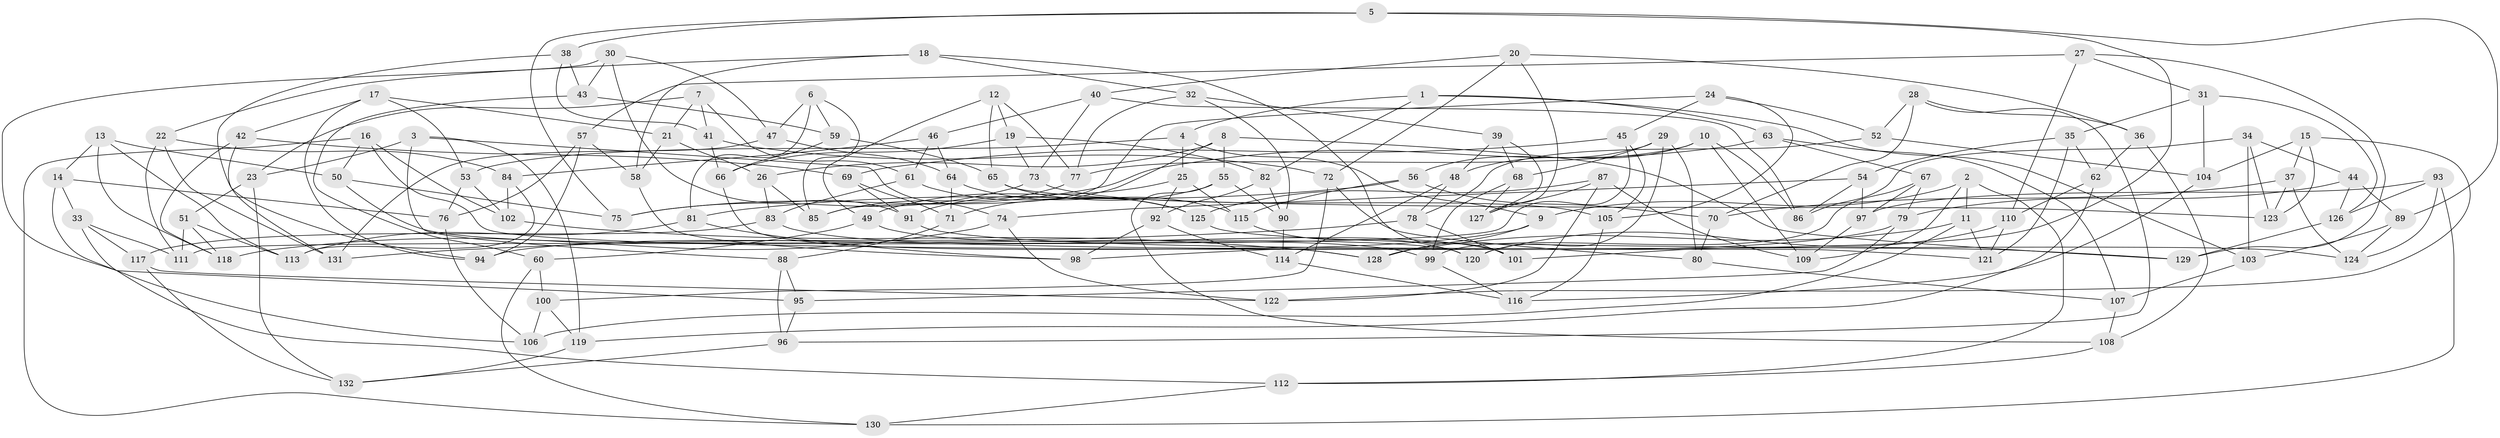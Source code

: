 // Generated by graph-tools (version 1.1) at 2025/50/03/09/25 03:50:55]
// undirected, 132 vertices, 264 edges
graph export_dot {
graph [start="1"]
  node [color=gray90,style=filled];
  1;
  2;
  3;
  4;
  5;
  6;
  7;
  8;
  9;
  10;
  11;
  12;
  13;
  14;
  15;
  16;
  17;
  18;
  19;
  20;
  21;
  22;
  23;
  24;
  25;
  26;
  27;
  28;
  29;
  30;
  31;
  32;
  33;
  34;
  35;
  36;
  37;
  38;
  39;
  40;
  41;
  42;
  43;
  44;
  45;
  46;
  47;
  48;
  49;
  50;
  51;
  52;
  53;
  54;
  55;
  56;
  57;
  58;
  59;
  60;
  61;
  62;
  63;
  64;
  65;
  66;
  67;
  68;
  69;
  70;
  71;
  72;
  73;
  74;
  75;
  76;
  77;
  78;
  79;
  80;
  81;
  82;
  83;
  84;
  85;
  86;
  87;
  88;
  89;
  90;
  91;
  92;
  93;
  94;
  95;
  96;
  97;
  98;
  99;
  100;
  101;
  102;
  103;
  104;
  105;
  106;
  107;
  108;
  109;
  110;
  111;
  112;
  113;
  114;
  115;
  116;
  117;
  118;
  119;
  120;
  121;
  122;
  123;
  124;
  125;
  126;
  127;
  128;
  129;
  130;
  131;
  132;
  1 -- 82;
  1 -- 63;
  1 -- 4;
  1 -- 103;
  2 -- 112;
  2 -- 11;
  2 -- 109;
  2 -- 9;
  3 -- 88;
  3 -- 23;
  3 -- 74;
  3 -- 119;
  4 -- 9;
  4 -- 53;
  4 -- 25;
  5 -- 89;
  5 -- 38;
  5 -- 75;
  5 -- 101;
  6 -- 47;
  6 -- 59;
  6 -- 81;
  6 -- 85;
  7 -- 41;
  7 -- 21;
  7 -- 61;
  7 -- 23;
  8 -- 55;
  8 -- 71;
  8 -- 129;
  8 -- 26;
  9 -- 128;
  9 -- 94;
  10 -- 77;
  10 -- 48;
  10 -- 109;
  10 -- 86;
  11 -- 106;
  11 -- 121;
  11 -- 128;
  12 -- 19;
  12 -- 65;
  12 -- 49;
  12 -- 77;
  13 -- 50;
  13 -- 113;
  13 -- 14;
  13 -- 118;
  14 -- 106;
  14 -- 33;
  14 -- 76;
  15 -- 37;
  15 -- 123;
  15 -- 104;
  15 -- 122;
  16 -- 102;
  16 -- 50;
  16 -- 130;
  16 -- 121;
  17 -- 42;
  17 -- 21;
  17 -- 94;
  17 -- 53;
  18 -- 101;
  18 -- 58;
  18 -- 22;
  18 -- 32;
  19 -- 82;
  19 -- 73;
  19 -- 66;
  20 -- 36;
  20 -- 127;
  20 -- 72;
  20 -- 40;
  21 -- 58;
  21 -- 26;
  22 -- 131;
  22 -- 84;
  22 -- 111;
  23 -- 132;
  23 -- 51;
  24 -- 45;
  24 -- 85;
  24 -- 105;
  24 -- 52;
  25 -- 49;
  25 -- 115;
  25 -- 92;
  26 -- 85;
  26 -- 83;
  27 -- 110;
  27 -- 31;
  27 -- 129;
  27 -- 57;
  28 -- 36;
  28 -- 96;
  28 -- 52;
  28 -- 70;
  29 -- 56;
  29 -- 80;
  29 -- 120;
  29 -- 68;
  30 -- 47;
  30 -- 95;
  30 -- 43;
  30 -- 91;
  31 -- 104;
  31 -- 35;
  31 -- 126;
  32 -- 77;
  32 -- 39;
  32 -- 90;
  33 -- 112;
  33 -- 111;
  33 -- 117;
  34 -- 123;
  34 -- 44;
  34 -- 103;
  34 -- 86;
  35 -- 62;
  35 -- 121;
  35 -- 54;
  36 -- 62;
  36 -- 108;
  37 -- 123;
  37 -- 124;
  37 -- 70;
  38 -- 43;
  38 -- 41;
  38 -- 94;
  39 -- 48;
  39 -- 127;
  39 -- 68;
  40 -- 73;
  40 -- 46;
  40 -- 86;
  41 -- 66;
  41 -- 72;
  42 -- 118;
  42 -- 131;
  42 -- 69;
  43 -- 59;
  43 -- 60;
  44 -- 89;
  44 -- 126;
  44 -- 79;
  45 -- 69;
  45 -- 111;
  45 -- 105;
  46 -- 61;
  46 -- 64;
  46 -- 84;
  47 -- 64;
  47 -- 131;
  48 -- 114;
  48 -- 78;
  49 -- 60;
  49 -- 101;
  50 -- 120;
  50 -- 75;
  51 -- 111;
  51 -- 113;
  51 -- 118;
  52 -- 78;
  52 -- 104;
  53 -- 102;
  53 -- 76;
  54 -- 86;
  54 -- 97;
  54 -- 74;
  55 -- 108;
  55 -- 90;
  55 -- 91;
  56 -- 81;
  56 -- 115;
  56 -- 70;
  57 -- 76;
  57 -- 58;
  57 -- 94;
  58 -- 98;
  59 -- 65;
  59 -- 66;
  60 -- 130;
  60 -- 100;
  61 -- 125;
  61 -- 83;
  62 -- 110;
  62 -- 119;
  63 -- 107;
  63 -- 75;
  63 -- 67;
  64 -- 115;
  64 -- 71;
  65 -- 125;
  65 -- 123;
  66 -- 128;
  67 -- 79;
  67 -- 99;
  67 -- 97;
  68 -- 99;
  68 -- 127;
  69 -- 91;
  69 -- 71;
  70 -- 80;
  71 -- 88;
  72 -- 100;
  72 -- 80;
  73 -- 75;
  73 -- 105;
  74 -- 118;
  74 -- 122;
  76 -- 106;
  77 -- 85;
  78 -- 101;
  78 -- 131;
  79 -- 95;
  79 -- 98;
  80 -- 107;
  81 -- 98;
  81 -- 113;
  82 -- 90;
  82 -- 92;
  83 -- 117;
  83 -- 99;
  84 -- 102;
  84 -- 113;
  87 -- 122;
  87 -- 125;
  87 -- 127;
  87 -- 109;
  88 -- 96;
  88 -- 95;
  89 -- 124;
  89 -- 103;
  90 -- 114;
  91 -- 124;
  92 -- 114;
  92 -- 98;
  93 -- 97;
  93 -- 126;
  93 -- 130;
  93 -- 124;
  95 -- 96;
  96 -- 132;
  97 -- 109;
  99 -- 116;
  100 -- 119;
  100 -- 106;
  102 -- 128;
  103 -- 107;
  104 -- 116;
  105 -- 116;
  107 -- 108;
  108 -- 112;
  110 -- 121;
  110 -- 120;
  112 -- 130;
  114 -- 116;
  115 -- 120;
  117 -- 122;
  117 -- 132;
  119 -- 132;
  125 -- 129;
  126 -- 129;
}
